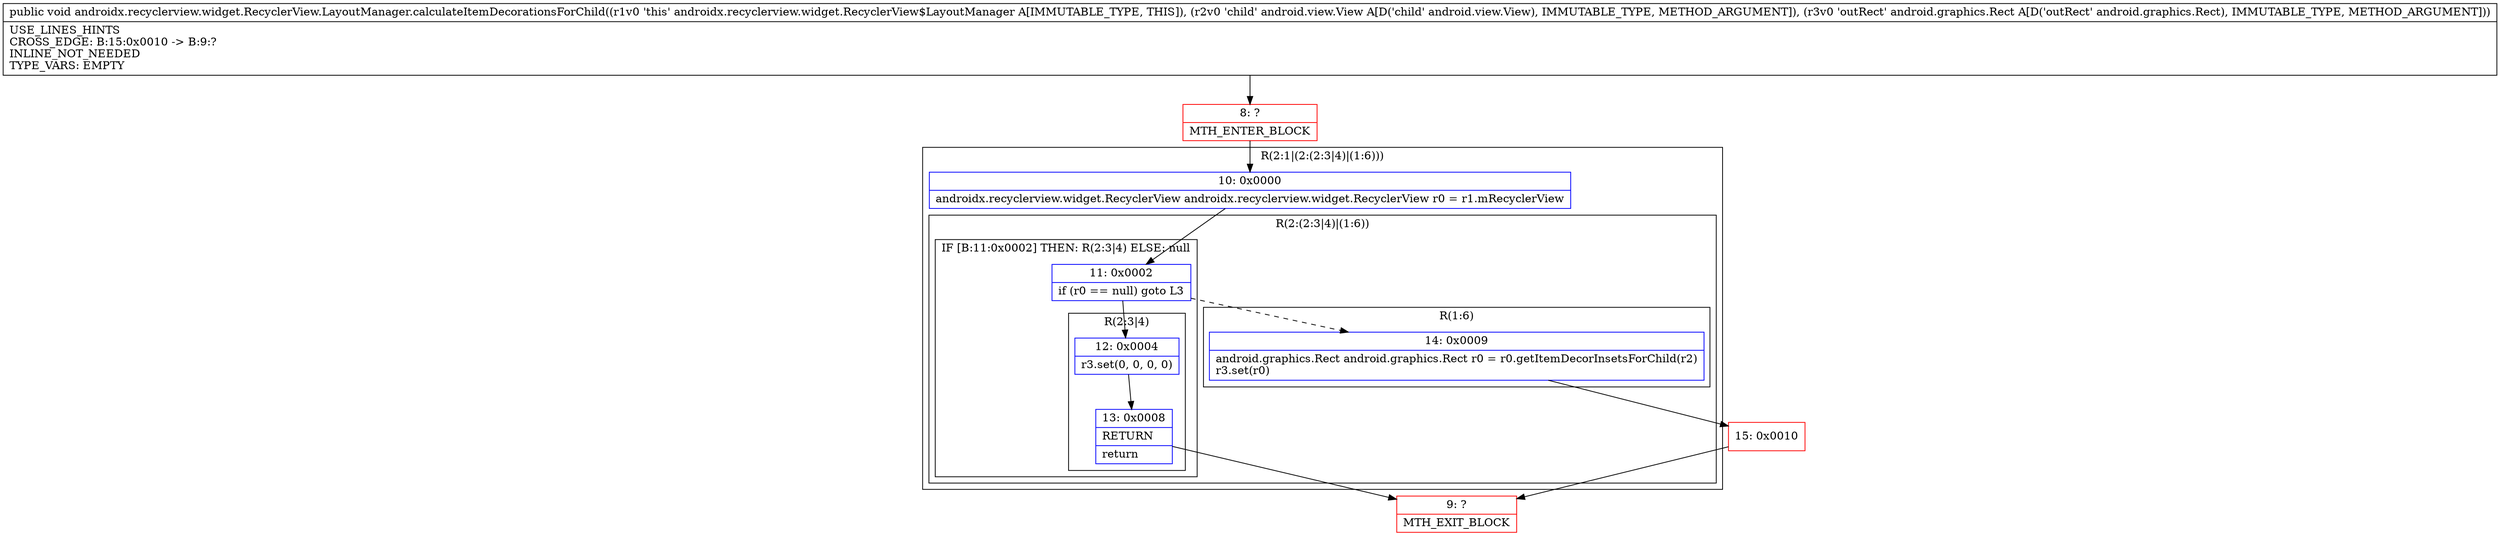 digraph "CFG forandroidx.recyclerview.widget.RecyclerView.LayoutManager.calculateItemDecorationsForChild(Landroid\/view\/View;Landroid\/graphics\/Rect;)V" {
subgraph cluster_Region_975274910 {
label = "R(2:1|(2:(2:3|4)|(1:6)))";
node [shape=record,color=blue];
Node_10 [shape=record,label="{10\:\ 0x0000|androidx.recyclerview.widget.RecyclerView androidx.recyclerview.widget.RecyclerView r0 = r1.mRecyclerView\l}"];
subgraph cluster_Region_250807091 {
label = "R(2:(2:3|4)|(1:6))";
node [shape=record,color=blue];
subgraph cluster_IfRegion_1751283932 {
label = "IF [B:11:0x0002] THEN: R(2:3|4) ELSE: null";
node [shape=record,color=blue];
Node_11 [shape=record,label="{11\:\ 0x0002|if (r0 == null) goto L3\l}"];
subgraph cluster_Region_1297826096 {
label = "R(2:3|4)";
node [shape=record,color=blue];
Node_12 [shape=record,label="{12\:\ 0x0004|r3.set(0, 0, 0, 0)\l}"];
Node_13 [shape=record,label="{13\:\ 0x0008|RETURN\l|return\l}"];
}
}
subgraph cluster_Region_2105193930 {
label = "R(1:6)";
node [shape=record,color=blue];
Node_14 [shape=record,label="{14\:\ 0x0009|android.graphics.Rect android.graphics.Rect r0 = r0.getItemDecorInsetsForChild(r2)\lr3.set(r0)\l}"];
}
}
}
Node_8 [shape=record,color=red,label="{8\:\ ?|MTH_ENTER_BLOCK\l}"];
Node_9 [shape=record,color=red,label="{9\:\ ?|MTH_EXIT_BLOCK\l}"];
Node_15 [shape=record,color=red,label="{15\:\ 0x0010}"];
MethodNode[shape=record,label="{public void androidx.recyclerview.widget.RecyclerView.LayoutManager.calculateItemDecorationsForChild((r1v0 'this' androidx.recyclerview.widget.RecyclerView$LayoutManager A[IMMUTABLE_TYPE, THIS]), (r2v0 'child' android.view.View A[D('child' android.view.View), IMMUTABLE_TYPE, METHOD_ARGUMENT]), (r3v0 'outRect' android.graphics.Rect A[D('outRect' android.graphics.Rect), IMMUTABLE_TYPE, METHOD_ARGUMENT]))  | USE_LINES_HINTS\lCROSS_EDGE: B:15:0x0010 \-\> B:9:?\lINLINE_NOT_NEEDED\lTYPE_VARS: EMPTY\l}"];
MethodNode -> Node_8;Node_10 -> Node_11;
Node_11 -> Node_12;
Node_11 -> Node_14[style=dashed];
Node_12 -> Node_13;
Node_13 -> Node_9;
Node_14 -> Node_15;
Node_8 -> Node_10;
Node_15 -> Node_9;
}

